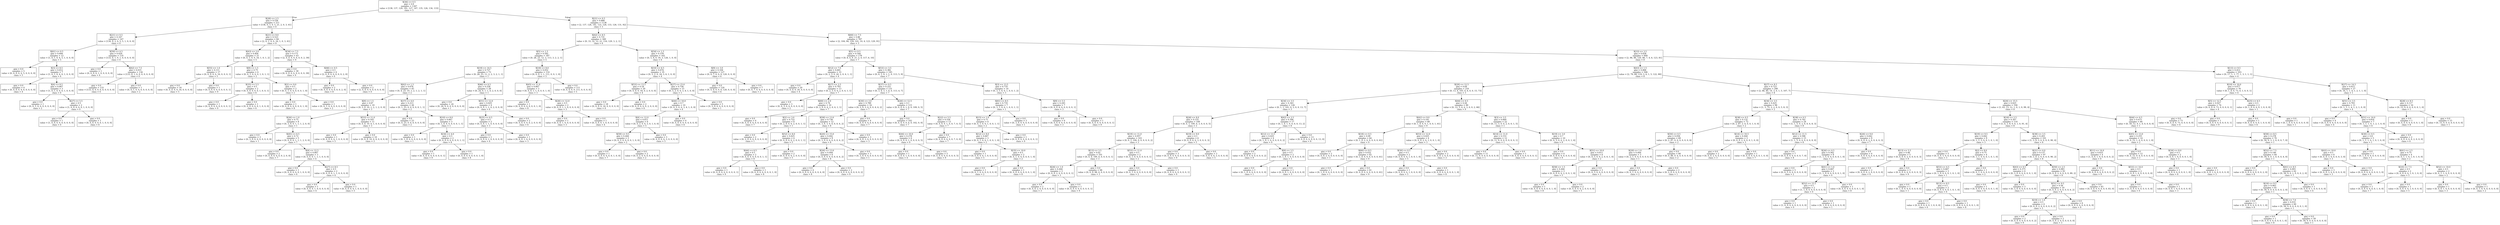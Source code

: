 digraph Tree {
node [shape=box] ;
0 [label="X[36] <= 0.5\ngini = 0.9\nsamples = 1347\nvalue = [138, 137, 129, 141, 127, 147, 135, 126, 134, 133]\nclass = 5"] ;
1 [label="X[28] <= 2.5\ngini = 0.536\nsamples = 211\nvalue = [136, 0, 3, 0, 5, 21, 2, 0, 3, 41]\nclass = 0"] ;
0 -> 1 [labeldistance=2.5, labelangle=45, headlabel="True"] ;
2 [label="X[21] <= 0.5\ngini = 0.167\nsamples = 147\nvalue = [134, 0, 2, 0, 5, 5, 1, 0, 0, 0]\nclass = 0"] ;
1 -> 2 ;
3 [label="X[61] <= 0.5\ngini = 0.694\nsamples = 12\nvalue = [1, 0, 1, 0, 4, 5, 1, 0, 0, 0]\nclass = 5"] ;
2 -> 3 ;
4 [label="gini = 0.0\nsamples = 5\nvalue = [0, 0, 0, 0, 0, 5, 0, 0, 0, 0]\nclass = 5"] ;
3 -> 4 ;
5 [label="X[3] <= 8.5\ngini = 0.612\nsamples = 7\nvalue = [1, 0, 1, 0, 4, 0, 1, 0, 0, 0]\nclass = 4"] ;
3 -> 5 ;
6 [label="gini = 0.0\nsamples = 4\nvalue = [0, 0, 0, 0, 4, 0, 0, 0, 0, 0]\nclass = 4"] ;
5 -> 6 ;
7 [label="X[4] <= 8.5\ngini = 0.667\nsamples = 3\nvalue = [1, 0, 1, 0, 0, 0, 1, 0, 0, 0]\nclass = 0"] ;
5 -> 7 ;
8 [label="gini = 0.0\nsamples = 1\nvalue = [0, 0, 1, 0, 0, 0, 0, 0, 0, 0]\nclass = 2"] ;
7 -> 8 ;
9 [label="X[27] <= 5.5\ngini = 0.5\nsamples = 2\nvalue = [1, 0, 0, 0, 0, 0, 1, 0, 0, 0]\nclass = 0"] ;
7 -> 9 ;
10 [label="gini = 0.0\nsamples = 1\nvalue = [1, 0, 0, 0, 0, 0, 0, 0, 0, 0]\nclass = 0"] ;
9 -> 10 ;
11 [label="gini = 0.0\nsamples = 1\nvalue = [0, 0, 0, 0, 0, 0, 1, 0, 0, 0]\nclass = 6"] ;
9 -> 11 ;
12 [label="X[59] <= 4.5\ngini = 0.029\nsamples = 135\nvalue = [133, 0, 1, 0, 1, 0, 0, 0, 0, 0]\nclass = 0"] ;
2 -> 12 ;
13 [label="gini = 0.0\nsamples = 1\nvalue = [0, 0, 0, 0, 1, 0, 0, 0, 0, 0]\nclass = 4"] ;
12 -> 13 ;
14 [label="X[62] <= 7.5\ngini = 0.015\nsamples = 134\nvalue = [133, 0, 1, 0, 0, 0, 0, 0, 0, 0]\nclass = 0"] ;
12 -> 14 ;
15 [label="gini = 0.0\nsamples = 133\nvalue = [133, 0, 0, 0, 0, 0, 0, 0, 0, 0]\nclass = 0"] ;
14 -> 15 ;
16 [label="gini = 0.0\nsamples = 1\nvalue = [0, 0, 1, 0, 0, 0, 0, 0, 0, 0]\nclass = 2"] ;
14 -> 16 ;
17 [label="X[21] <= 9.0\ngini = 0.523\nsamples = 64\nvalue = [2, 0, 1, 0, 0, 16, 1, 0, 3, 41]\nclass = 9"] ;
1 -> 17 ;
18 [label="X[43] <= 2.0\ngini = 0.404\nsamples = 21\nvalue = [0, 0, 1, 0, 0, 16, 1, 0, 1, 2]\nclass = 5"] ;
17 -> 18 ;
19 [label="X[55] <= 1.0\ngini = 0.111\nsamples = 17\nvalue = [0, 0, 0, 0, 0, 16, 0, 0, 0, 1]\nclass = 5"] ;
18 -> 19 ;
20 [label="gini = 0.0\nsamples = 16\nvalue = [0, 0, 0, 0, 0, 16, 0, 0, 0, 0]\nclass = 5"] ;
19 -> 20 ;
21 [label="gini = 0.0\nsamples = 1\nvalue = [0, 0, 0, 0, 0, 0, 0, 0, 0, 1]\nclass = 9"] ;
19 -> 21 ;
22 [label="X[9] <= 1.5\ngini = 0.75\nsamples = 4\nvalue = [0, 0, 1, 0, 0, 0, 1, 0, 1, 1]\nclass = 2"] ;
18 -> 22 ;
23 [label="X[35] <= 5.5\ngini = 0.5\nsamples = 2\nvalue = [0, 0, 0, 0, 0, 0, 1, 0, 0, 1]\nclass = 6"] ;
22 -> 23 ;
24 [label="gini = 0.0\nsamples = 1\nvalue = [0, 0, 0, 0, 0, 0, 0, 0, 0, 1]\nclass = 9"] ;
23 -> 24 ;
25 [label="gini = 0.0\nsamples = 1\nvalue = [0, 0, 0, 0, 0, 0, 1, 0, 0, 0]\nclass = 6"] ;
23 -> 25 ;
26 [label="X[2] <= 9.0\ngini = 0.5\nsamples = 2\nvalue = [0, 0, 1, 0, 0, 0, 0, 0, 1, 0]\nclass = 2"] ;
22 -> 26 ;
27 [label="gini = 0.0\nsamples = 1\nvalue = [0, 0, 0, 0, 0, 0, 0, 0, 1, 0]\nclass = 8"] ;
26 -> 27 ;
28 [label="gini = 0.0\nsamples = 1\nvalue = [0, 0, 1, 0, 0, 0, 0, 0, 0, 0]\nclass = 2"] ;
26 -> 28 ;
29 [label="X[34] <= 7.5\ngini = 0.173\nsamples = 43\nvalue = [2, 0, 0, 0, 0, 0, 0, 0, 2, 39]\nclass = 9"] ;
17 -> 29 ;
30 [label="gini = 0.0\nsamples = 39\nvalue = [0, 0, 0, 0, 0, 0, 0, 0, 0, 39]\nclass = 9"] ;
29 -> 30 ;
31 [label="X[46] <= 0.5\ngini = 0.5\nsamples = 4\nvalue = [2, 0, 0, 0, 0, 0, 0, 0, 2, 0]\nclass = 0"] ;
29 -> 31 ;
32 [label="gini = 0.0\nsamples = 2\nvalue = [0, 0, 0, 0, 0, 0, 0, 0, 2, 0]\nclass = 8"] ;
31 -> 32 ;
33 [label="gini = 0.0\nsamples = 2\nvalue = [2, 0, 0, 0, 0, 0, 0, 0, 0, 0]\nclass = 0"] ;
31 -> 33 ;
34 [label="X[21] <= 0.5\ngini = 0.888\nsamples = 1136\nvalue = [2, 137, 126, 141, 122, 126, 133, 126, 131, 92]\nclass = 3"] ;
0 -> 34 [labeldistance=2.5, labelangle=-45, headlabel="False"] ;
35 [label="X[42] <= 8.5\ngini = 0.731\nsamples = 349\nvalue = [0, 33, 32, 12, 21, 116, 129, 3, 2, 1]\nclass = 6"] ;
34 -> 35 ;
36 [label="X[5] <= 1.5\ngini = 0.592\nsamples = 187\nvalue = [0, 28, 23, 12, 3, 113, 3, 2, 2, 1]\nclass = 5"] ;
35 -> 36 ;
37 [label="X[19] <= 14.5\ngini = 0.727\nsamples = 73\nvalue = [0, 28, 23, 11, 2, 2, 3, 2, 1, 1]\nclass = 1"] ;
36 -> 37 ;
38 [label="X[62] <= 1.5\ngini = 0.676\nsamples = 45\nvalue = [0, 4, 23, 10, 1, 2, 1, 2, 1, 1]\nclass = 2"] ;
37 -> 38 ;
39 [label="X[9] <= 1.5\ngini = 0.67\nsamples = 19\nvalue = [0, 3, 0, 10, 1, 2, 1, 2, 0, 0]\nclass = 3"] ;
38 -> 39 ;
40 [label="X[26] <= 1.0\ngini = 0.75\nsamples = 8\nvalue = [0, 3, 0, 0, 1, 1, 1, 2, 0, 0]\nclass = 1"] ;
39 -> 40 ;
41 [label="gini = 0.0\nsamples = 3\nvalue = [0, 3, 0, 0, 0, 0, 0, 0, 0, 0]\nclass = 1"] ;
40 -> 41 ;
42 [label="X[45] <= 6.5\ngini = 0.72\nsamples = 5\nvalue = [0, 0, 0, 0, 1, 1, 1, 2, 0, 0]\nclass = 7"] ;
40 -> 42 ;
43 [label="gini = 0.0\nsamples = 2\nvalue = [0, 0, 0, 0, 0, 0, 0, 2, 0, 0]\nclass = 7"] ;
42 -> 43 ;
44 [label="X[4] <= 12.5\ngini = 0.667\nsamples = 3\nvalue = [0, 0, 0, 0, 1, 1, 1, 0, 0, 0]\nclass = 4"] ;
42 -> 44 ;
45 [label="gini = 0.0\nsamples = 1\nvalue = [0, 0, 0, 0, 0, 0, 1, 0, 0, 0]\nclass = 6"] ;
44 -> 45 ;
46 [label="X[27] <= 8.5\ngini = 0.5\nsamples = 2\nvalue = [0, 0, 0, 0, 1, 1, 0, 0, 0, 0]\nclass = 4"] ;
44 -> 46 ;
47 [label="gini = 0.0\nsamples = 1\nvalue = [0, 0, 0, 0, 1, 0, 0, 0, 0, 0]\nclass = 4"] ;
46 -> 47 ;
48 [label="gini = 0.0\nsamples = 1\nvalue = [0, 0, 0, 0, 0, 1, 0, 0, 0, 0]\nclass = 5"] ;
46 -> 48 ;
49 [label="X[53] <= 11.0\ngini = 0.165\nsamples = 11\nvalue = [0, 0, 0, 10, 0, 1, 0, 0, 0, 0]\nclass = 3"] ;
39 -> 49 ;
50 [label="gini = 0.0\nsamples = 1\nvalue = [0, 0, 0, 0, 0, 1, 0, 0, 0, 0]\nclass = 5"] ;
49 -> 50 ;
51 [label="gini = 0.0\nsamples = 10\nvalue = [0, 0, 0, 10, 0, 0, 0, 0, 0, 0]\nclass = 3"] ;
49 -> 51 ;
52 [label="X[37] <= 4.0\ngini = 0.213\nsamples = 26\nvalue = [0, 1, 23, 0, 0, 0, 0, 0, 1, 1]\nclass = 2"] ;
38 -> 52 ;
53 [label="gini = 0.0\nsamples = 23\nvalue = [0, 0, 23, 0, 0, 0, 0, 0, 0, 0]\nclass = 2"] ;
52 -> 53 ;
54 [label="X[10] <= 8.0\ngini = 0.667\nsamples = 3\nvalue = [0, 1, 0, 0, 0, 0, 0, 0, 1, 1]\nclass = 1"] ;
52 -> 54 ;
55 [label="gini = 0.0\nsamples = 1\nvalue = [0, 1, 0, 0, 0, 0, 0, 0, 0, 0]\nclass = 1"] ;
54 -> 55 ;
56 [label="X[34] <= 4.0\ngini = 0.5\nsamples = 2\nvalue = [0, 0, 0, 0, 0, 0, 0, 0, 1, 1]\nclass = 8"] ;
54 -> 56 ;
57 [label="gini = 0.0\nsamples = 1\nvalue = [0, 0, 0, 0, 0, 0, 0, 0, 0, 1]\nclass = 9"] ;
56 -> 57 ;
58 [label="gini = 0.0\nsamples = 1\nvalue = [0, 0, 0, 0, 0, 0, 0, 0, 1, 0]\nclass = 8"] ;
56 -> 58 ;
59 [label="X[46] <= 0.5\ngini = 0.258\nsamples = 28\nvalue = [0, 24, 0, 1, 1, 0, 2, 0, 0, 0]\nclass = 1"] ;
37 -> 59 ;
60 [label="gini = 0.0\nsamples = 24\nvalue = [0, 24, 0, 0, 0, 0, 0, 0, 0, 0]\nclass = 1"] ;
59 -> 60 ;
61 [label="X[51] <= 12.0\ngini = 0.625\nsamples = 4\nvalue = [0, 0, 0, 1, 1, 0, 2, 0, 0, 0]\nclass = 6"] ;
59 -> 61 ;
62 [label="X[25] <= 6.5\ngini = 0.5\nsamples = 2\nvalue = [0, 0, 0, 1, 1, 0, 0, 0, 0, 0]\nclass = 3"] ;
61 -> 62 ;
63 [label="gini = 0.0\nsamples = 1\nvalue = [0, 0, 0, 0, 1, 0, 0, 0, 0, 0]\nclass = 4"] ;
62 -> 63 ;
64 [label="gini = 0.0\nsamples = 1\nvalue = [0, 0, 0, 1, 0, 0, 0, 0, 0, 0]\nclass = 3"] ;
62 -> 64 ;
65 [label="gini = 0.0\nsamples = 2\nvalue = [0, 0, 0, 0, 0, 0, 2, 0, 0, 0]\nclass = 6"] ;
61 -> 65 ;
66 [label="X[18] <= 8.0\ngini = 0.052\nsamples = 114\nvalue = [0, 0, 0, 1, 1, 111, 0, 0, 1, 0]\nclass = 5"] ;
36 -> 66 ;
67 [label="X[45] <= 11.0\ngini = 0.667\nsamples = 3\nvalue = [0, 0, 0, 1, 1, 0, 0, 0, 1, 0]\nclass = 3"] ;
66 -> 67 ;
68 [label="gini = 0.0\nsamples = 1\nvalue = [0, 0, 0, 0, 0, 0, 0, 0, 1, 0]\nclass = 8"] ;
67 -> 68 ;
69 [label="X[26] <= 12.0\ngini = 0.5\nsamples = 2\nvalue = [0, 0, 0, 1, 1, 0, 0, 0, 0, 0]\nclass = 3"] ;
67 -> 69 ;
70 [label="gini = 0.0\nsamples = 1\nvalue = [0, 0, 0, 1, 0, 0, 0, 0, 0, 0]\nclass = 3"] ;
69 -> 70 ;
71 [label="gini = 0.0\nsamples = 1\nvalue = [0, 0, 0, 0, 1, 0, 0, 0, 0, 0]\nclass = 4"] ;
69 -> 71 ;
72 [label="gini = 0.0\nsamples = 111\nvalue = [0, 0, 0, 0, 0, 111, 0, 0, 0, 0]\nclass = 5"] ;
66 -> 72 ;
73 [label="X[54] <= 1.5\ngini = 0.378\nsamples = 162\nvalue = [0, 5, 9, 0, 18, 3, 126, 1, 0, 0]\nclass = 6"] ;
35 -> 73 ;
74 [label="X[10] <= 6.5\ngini = 0.674\nsamples = 35\nvalue = [0, 5, 2, 0, 18, 3, 6, 1, 0, 0]\nclass = 4"] ;
73 -> 74 ;
75 [label="X[53] <= 13.5\ngini = 0.18\nsamples = 20\nvalue = [0, 0, 0, 0, 18, 0, 2, 0, 0, 0]\nclass = 4"] ;
74 -> 75 ;
76 [label="gini = 0.0\nsamples = 18\nvalue = [0, 0, 0, 0, 18, 0, 0, 0, 0, 0]\nclass = 4"] ;
75 -> 76 ;
77 [label="gini = 0.0\nsamples = 2\nvalue = [0, 0, 0, 0, 0, 0, 2, 0, 0, 0]\nclass = 6"] ;
75 -> 77 ;
78 [label="X[27] <= 15.0\ngini = 0.756\nsamples = 15\nvalue = [0, 5, 2, 0, 0, 3, 4, 1, 0, 0]\nclass = 1"] ;
74 -> 78 ;
79 [label="X[44] <= 10.0\ngini = 0.7\nsamples = 10\nvalue = [0, 0, 2, 0, 0, 3, 4, 1, 0, 0]\nclass = 6"] ;
78 -> 79 ;
80 [label="X[4] <= 12.0\ngini = 0.611\nsamples = 6\nvalue = [0, 0, 2, 0, 0, 3, 0, 1, 0, 0]\nclass = 5"] ;
79 -> 80 ;
81 [label="X[59] <= 9.5\ngini = 0.444\nsamples = 3\nvalue = [0, 0, 2, 0, 0, 0, 0, 1, 0, 0]\nclass = 2"] ;
80 -> 81 ;
82 [label="gini = 0.0\nsamples = 1\nvalue = [0, 0, 0, 0, 0, 0, 0, 1, 0, 0]\nclass = 7"] ;
81 -> 82 ;
83 [label="gini = 0.0\nsamples = 2\nvalue = [0, 0, 2, 0, 0, 0, 0, 0, 0, 0]\nclass = 2"] ;
81 -> 83 ;
84 [label="gini = 0.0\nsamples = 3\nvalue = [0, 0, 0, 0, 0, 3, 0, 0, 0, 0]\nclass = 5"] ;
80 -> 84 ;
85 [label="gini = 0.0\nsamples = 4\nvalue = [0, 0, 0, 0, 0, 0, 4, 0, 0, 0]\nclass = 6"] ;
79 -> 85 ;
86 [label="gini = 0.0\nsamples = 5\nvalue = [0, 5, 0, 0, 0, 0, 0, 0, 0, 0]\nclass = 1"] ;
78 -> 86 ;
87 [label="X[9] <= 3.0\ngini = 0.104\nsamples = 127\nvalue = [0, 0, 7, 0, 0, 0, 120, 0, 0, 0]\nclass = 6"] ;
73 -> 87 ;
88 [label="gini = 0.0\nsamples = 120\nvalue = [0, 0, 0, 0, 0, 0, 120, 0, 0, 0]\nclass = 6"] ;
87 -> 88 ;
89 [label="gini = 0.0\nsamples = 7\nvalue = [0, 0, 7, 0, 0, 0, 0, 0, 0, 0]\nclass = 2"] ;
87 -> 89 ;
90 [label="X[60] <= 7.5\ngini = 0.86\nsamples = 787\nvalue = [2, 104, 94, 129, 101, 10, 4, 123, 129, 91]\nclass = 3"] ;
34 -> 90 ;
91 [label="X[5] <= 0.5\ngini = 0.544\nsamples = 178\nvalue = [0, 8, 4, 9, 21, 3, 0, 117, 6, 10]\nclass = 7"] ;
90 -> 91 ;
92 [label="X[12] <= 7.0\ngini = 0.601\nsamples = 33\nvalue = [0, 2, 3, 0, 20, 2, 0, 4, 1, 1]\nclass = 4"] ;
91 -> 92 ;
93 [label="gini = 0.0\nsamples = 20\nvalue = [0, 0, 0, 0, 20, 0, 0, 0, 0, 0]\nclass = 4"] ;
92 -> 93 ;
94 [label="X[27] <= 2.5\ngini = 0.793\nsamples = 13\nvalue = [0, 2, 3, 0, 0, 2, 0, 4, 1, 1]\nclass = 7"] ;
92 -> 94 ;
95 [label="gini = 0.0\nsamples = 3\nvalue = [0, 0, 3, 0, 0, 0, 0, 0, 0, 0]\nclass = 2"] ;
94 -> 95 ;
96 [label="X[60] <= 2.0\ngini = 0.74\nsamples = 10\nvalue = [0, 2, 0, 0, 0, 2, 0, 4, 1, 1]\nclass = 7"] ;
94 -> 96 ;
97 [label="gini = 0.0\nsamples = 4\nvalue = [0, 0, 0, 0, 0, 0, 0, 4, 0, 0]\nclass = 7"] ;
96 -> 97 ;
98 [label="X[2] <= 3.0\ngini = 0.722\nsamples = 6\nvalue = [0, 2, 0, 0, 0, 2, 0, 0, 1, 1]\nclass = 1"] ;
96 -> 98 ;
99 [label="gini = 0.0\nsamples = 2\nvalue = [0, 2, 0, 0, 0, 0, 0, 0, 0, 0]\nclass = 1"] ;
98 -> 99 ;
100 [label="X[52] <= 8.0\ngini = 0.625\nsamples = 4\nvalue = [0, 0, 0, 0, 0, 2, 0, 0, 1, 1]\nclass = 5"] ;
98 -> 100 ;
101 [label="X[44] <= 6.5\ngini = 0.5\nsamples = 2\nvalue = [0, 0, 0, 0, 0, 0, 0, 0, 1, 1]\nclass = 8"] ;
100 -> 101 ;
102 [label="gini = 0.0\nsamples = 1\nvalue = [0, 0, 0, 0, 0, 0, 0, 0, 0, 1]\nclass = 9"] ;
101 -> 102 ;
103 [label="gini = 0.0\nsamples = 1\nvalue = [0, 0, 0, 0, 0, 0, 0, 0, 1, 0]\nclass = 8"] ;
101 -> 103 ;
104 [label="gini = 0.0\nsamples = 2\nvalue = [0, 0, 0, 0, 0, 2, 0, 0, 0, 0]\nclass = 5"] ;
100 -> 104 ;
105 [label="X[53] <= 3.5\ngini = 0.382\nsamples = 145\nvalue = [0, 6, 1, 9, 1, 1, 0, 113, 5, 9]\nclass = 7"] ;
91 -> 105 ;
106 [label="X[37] <= 0.5\ngini = 0.251\nsamples = 131\nvalue = [0, 3, 0, 3, 1, 0, 0, 113, 4, 7]\nclass = 7"] ;
105 -> 106 ;
107 [label="X[30] <= 3.0\ngini = 0.789\nsamples = 16\nvalue = [0, 3, 0, 3, 0, 0, 0, 4, 4, 2]\nclass = 7"] ;
106 -> 107 ;
108 [label="X[58] <= 13.0\ngini = 0.736\nsamples = 12\nvalue = [0, 3, 0, 3, 0, 0, 0, 0, 4, 2]\nclass = 8"] ;
107 -> 108 ;
109 [label="X[20] <= 15.0\ngini = 0.642\nsamples = 9\nvalue = [0, 3, 0, 0, 0, 0, 0, 0, 4, 2]\nclass = 8"] ;
108 -> 109 ;
110 [label="X[26] <= 13.0\ngini = 0.444\nsamples = 6\nvalue = [0, 0, 0, 0, 0, 0, 0, 0, 4, 2]\nclass = 8"] ;
109 -> 110 ;
111 [label="gini = 0.0\nsamples = 4\nvalue = [0, 0, 0, 0, 0, 0, 0, 0, 4, 0]\nclass = 8"] ;
110 -> 111 ;
112 [label="gini = 0.0\nsamples = 2\nvalue = [0, 0, 0, 0, 0, 0, 0, 0, 0, 2]\nclass = 9"] ;
110 -> 112 ;
113 [label="gini = 0.0\nsamples = 3\nvalue = [0, 3, 0, 0, 0, 0, 0, 0, 0, 0]\nclass = 1"] ;
109 -> 113 ;
114 [label="gini = 0.0\nsamples = 3\nvalue = [0, 0, 0, 3, 0, 0, 0, 0, 0, 0]\nclass = 3"] ;
108 -> 114 ;
115 [label="gini = 0.0\nsamples = 4\nvalue = [0, 0, 0, 0, 0, 0, 0, 4, 0, 0]\nclass = 7"] ;
107 -> 115 ;
116 [label="X[26] <= 12.5\ngini = 0.1\nsamples = 115\nvalue = [0, 0, 0, 0, 1, 0, 0, 109, 0, 5]\nclass = 7"] ;
106 -> 116 ;
117 [label="gini = 0.0\nsamples = 102\nvalue = [0, 0, 0, 0, 0, 0, 0, 102, 0, 0]\nclass = 7"] ;
116 -> 117 ;
118 [label="X[22] <= 5.5\ngini = 0.556\nsamples = 13\nvalue = [0, 0, 0, 0, 1, 0, 0, 7, 0, 5]\nclass = 7"] ;
116 -> 118 ;
119 [label="X[44] <= 10.0\ngini = 0.278\nsamples = 6\nvalue = [0, 0, 0, 0, 1, 0, 0, 0, 0, 5]\nclass = 9"] ;
118 -> 119 ;
120 [label="gini = 0.0\nsamples = 1\nvalue = [0, 0, 0, 0, 1, 0, 0, 0, 0, 0]\nclass = 4"] ;
119 -> 120 ;
121 [label="gini = 0.0\nsamples = 5\nvalue = [0, 0, 0, 0, 0, 0, 0, 0, 0, 5]\nclass = 9"] ;
119 -> 121 ;
122 [label="gini = 0.0\nsamples = 7\nvalue = [0, 0, 0, 0, 0, 0, 0, 7, 0, 0]\nclass = 7"] ;
118 -> 122 ;
123 [label="X[3] <= 13.5\ngini = 0.735\nsamples = 14\nvalue = [0, 3, 1, 6, 0, 1, 0, 0, 1, 2]\nclass = 3"] ;
105 -> 123 ;
124 [label="X[61] <= 8.5\ngini = 0.735\nsamples = 7\nvalue = [0, 3, 1, 0, 0, 1, 0, 0, 1, 1]\nclass = 1"] ;
123 -> 124 ;
125 [label="X[15] <= 1.0\ngini = 0.75\nsamples = 4\nvalue = [0, 0, 1, 0, 0, 1, 0, 0, 1, 1]\nclass = 2"] ;
124 -> 125 ;
126 [label="X[12] <= 8.0\ngini = 0.667\nsamples = 3\nvalue = [0, 0, 1, 0, 0, 1, 0, 0, 1, 0]\nclass = 2"] ;
125 -> 126 ;
127 [label="gini = 0.0\nsamples = 1\nvalue = [0, 0, 0, 0, 0, 1, 0, 0, 0, 0]\nclass = 5"] ;
126 -> 127 ;
128 [label="X[35] <= 10.0\ngini = 0.5\nsamples = 2\nvalue = [0, 0, 1, 0, 0, 0, 0, 0, 1, 0]\nclass = 2"] ;
126 -> 128 ;
129 [label="gini = 0.0\nsamples = 1\nvalue = [0, 0, 1, 0, 0, 0, 0, 0, 0, 0]\nclass = 2"] ;
128 -> 129 ;
130 [label="gini = 0.0\nsamples = 1\nvalue = [0, 0, 0, 0, 0, 0, 0, 0, 1, 0]\nclass = 8"] ;
128 -> 130 ;
131 [label="gini = 0.0\nsamples = 1\nvalue = [0, 0, 0, 0, 0, 0, 0, 0, 0, 1]\nclass = 9"] ;
125 -> 131 ;
132 [label="gini = 0.0\nsamples = 3\nvalue = [0, 3, 0, 0, 0, 0, 0, 0, 0, 0]\nclass = 1"] ;
124 -> 132 ;
133 [label="X[9] <= 5.5\ngini = 0.245\nsamples = 7\nvalue = [0, 0, 0, 6, 0, 0, 0, 0, 0, 1]\nclass = 3"] ;
123 -> 133 ;
134 [label="gini = 0.0\nsamples = 6\nvalue = [0, 0, 0, 6, 0, 0, 0, 0, 0, 0]\nclass = 3"] ;
133 -> 134 ;
135 [label="gini = 0.0\nsamples = 1\nvalue = [0, 0, 0, 0, 0, 0, 0, 0, 0, 1]\nclass = 9"] ;
133 -> 135 ;
136 [label="X[33] <= 3.5\ngini = 0.838\nsamples = 609\nvalue = [2, 96, 90, 120, 80, 7, 4, 6, 123, 81]\nclass = 8"] ;
90 -> 136 ;
137 [label="X[43] <= 1.5\ngini = 0.806\nsamples = 506\nvalue = [2, 79, 89, 119, 3, 6, 1, 5, 122, 80]\nclass = 8"] ;
136 -> 137 ;
138 [label="X[29] <= 12.5\ngini = 0.64\nsamples = 216\nvalue = [0, 13, 4, 105, 0, 6, 0, 0, 15, 73]\nclass = 3"] ;
137 -> 138 ;
139 [label="X[34] <= 3.5\ngini = 0.343\nsamples = 126\nvalue = [0, 1, 1, 101, 0, 3, 0, 0, 13, 7]\nclass = 3"] ;
138 -> 139 ;
140 [label="X[26] <= 8.0\ngini = 0.155\nsamples = 109\nvalue = [0, 0, 1, 100, 0, 3, 0, 0, 0, 5]\nclass = 3"] ;
139 -> 140 ;
141 [label="X[19] <= 11.0\ngini = 0.057\nsamples = 103\nvalue = [0, 0, 1, 100, 0, 0, 0, 0, 0, 2]\nclass = 3"] ;
140 -> 141 ;
142 [label="X[13] <= 3.5\ngini = 0.02\nsamples = 101\nvalue = [0, 0, 0, 100, 0, 0, 0, 0, 0, 1]\nclass = 3"] ;
141 -> 142 ;
143 [label="X[26] <= 1.0\ngini = 0.444\nsamples = 3\nvalue = [0, 0, 0, 2, 0, 0, 0, 0, 0, 1]\nclass = 3"] ;
142 -> 143 ;
144 [label="gini = 0.0\nsamples = 2\nvalue = [0, 0, 0, 2, 0, 0, 0, 0, 0, 0]\nclass = 3"] ;
143 -> 144 ;
145 [label="gini = 0.0\nsamples = 1\nvalue = [0, 0, 0, 0, 0, 0, 0, 0, 0, 1]\nclass = 9"] ;
143 -> 145 ;
146 [label="gini = 0.0\nsamples = 98\nvalue = [0, 0, 0, 98, 0, 0, 0, 0, 0, 0]\nclass = 3"] ;
142 -> 146 ;
147 [label="X[53] <= 11.0\ngini = 0.5\nsamples = 2\nvalue = [0, 0, 1, 0, 0, 0, 0, 0, 0, 1]\nclass = 2"] ;
141 -> 147 ;
148 [label="gini = 0.0\nsamples = 1\nvalue = [0, 0, 1, 0, 0, 0, 0, 0, 0, 0]\nclass = 2"] ;
147 -> 148 ;
149 [label="gini = 0.0\nsamples = 1\nvalue = [0, 0, 0, 0, 0, 0, 0, 0, 0, 1]\nclass = 9"] ;
147 -> 149 ;
150 [label="X[19] <= 9.0\ngini = 0.5\nsamples = 6\nvalue = [0, 0, 0, 0, 0, 3, 0, 0, 0, 3]\nclass = 5"] ;
140 -> 150 ;
151 [label="gini = 0.0\nsamples = 3\nvalue = [0, 0, 0, 0, 0, 0, 0, 0, 0, 3]\nclass = 9"] ;
150 -> 151 ;
152 [label="gini = 0.0\nsamples = 3\nvalue = [0, 0, 0, 0, 0, 3, 0, 0, 0, 0]\nclass = 5"] ;
150 -> 152 ;
153 [label="X[42] <= 2.5\ngini = 0.394\nsamples = 17\nvalue = [0, 1, 0, 1, 0, 0, 0, 0, 13, 2]\nclass = 8"] ;
139 -> 153 ;
154 [label="X[12] <= 13.5\ngini = 0.625\nsamples = 4\nvalue = [0, 1, 0, 1, 0, 0, 0, 0, 0, 2]\nclass = 9"] ;
153 -> 154 ;
155 [label="gini = 0.0\nsamples = 2\nvalue = [0, 0, 0, 0, 0, 0, 0, 0, 0, 2]\nclass = 9"] ;
154 -> 155 ;
156 [label="X[9] <= 3.5\ngini = 0.5\nsamples = 2\nvalue = [0, 1, 0, 1, 0, 0, 0, 0, 0, 0]\nclass = 1"] ;
154 -> 156 ;
157 [label="gini = 0.0\nsamples = 1\nvalue = [0, 1, 0, 0, 0, 0, 0, 0, 0, 0]\nclass = 1"] ;
156 -> 157 ;
158 [label="gini = 0.0\nsamples = 1\nvalue = [0, 0, 0, 1, 0, 0, 0, 0, 0, 0]\nclass = 3"] ;
156 -> 158 ;
159 [label="gini = 0.0\nsamples = 13\nvalue = [0, 0, 0, 0, 0, 0, 0, 0, 13, 0]\nclass = 8"] ;
153 -> 159 ;
160 [label="X[44] <= 6.5\ngini = 0.44\nsamples = 90\nvalue = [0, 12, 3, 4, 0, 3, 0, 0, 2, 66]\nclass = 9"] ;
138 -> 160 ;
161 [label="X[42] <= 9.0\ngini = 0.191\nsamples = 68\nvalue = [0, 1, 0, 4, 0, 1, 0, 0, 1, 61]\nclass = 9"] ;
160 -> 161 ;
162 [label="X[18] <= 0.5\ngini = 0.09\nsamples = 64\nvalue = [0, 1, 0, 2, 0, 0, 0, 0, 0, 61]\nclass = 9"] ;
161 -> 162 ;
163 [label="gini = 0.0\nsamples = 2\nvalue = [0, 0, 0, 2, 0, 0, 0, 0, 0, 0]\nclass = 3"] ;
162 -> 163 ;
164 [label="X[60] <= 8.5\ngini = 0.032\nsamples = 62\nvalue = [0, 1, 0, 0, 0, 0, 0, 0, 0, 61]\nclass = 9"] ;
162 -> 164 ;
165 [label="gini = 0.0\nsamples = 1\nvalue = [0, 1, 0, 0, 0, 0, 0, 0, 0, 0]\nclass = 1"] ;
164 -> 165 ;
166 [label="gini = 0.0\nsamples = 61\nvalue = [0, 0, 0, 0, 0, 0, 0, 0, 0, 61]\nclass = 9"] ;
164 -> 166 ;
167 [label="X[53] <= 12.0\ngini = 0.625\nsamples = 4\nvalue = [0, 0, 0, 2, 0, 1, 0, 0, 1, 0]\nclass = 3"] ;
161 -> 167 ;
168 [label="X[30] <= 0.5\ngini = 0.5\nsamples = 2\nvalue = [0, 0, 0, 0, 0, 1, 0, 0, 1, 0]\nclass = 5"] ;
167 -> 168 ;
169 [label="gini = 0.0\nsamples = 1\nvalue = [0, 0, 0, 0, 0, 1, 0, 0, 0, 0]\nclass = 5"] ;
168 -> 169 ;
170 [label="gini = 0.0\nsamples = 1\nvalue = [0, 0, 0, 0, 0, 0, 0, 0, 1, 0]\nclass = 8"] ;
168 -> 170 ;
171 [label="gini = 0.0\nsamples = 2\nvalue = [0, 0, 0, 2, 0, 0, 0, 0, 0, 0]\nclass = 3"] ;
167 -> 171 ;
172 [label="X[3] <= 3.5\ngini = 0.669\nsamples = 22\nvalue = [0, 11, 3, 0, 0, 2, 0, 0, 1, 5]\nclass = 1"] ;
160 -> 172 ;
173 [label="X[14] <= 11.0\ngini = 0.153\nsamples = 12\nvalue = [0, 11, 0, 0, 0, 0, 0, 0, 0, 1]\nclass = 1"] ;
172 -> 173 ;
174 [label="gini = 0.0\nsamples = 11\nvalue = [0, 11, 0, 0, 0, 0, 0, 0, 0, 0]\nclass = 1"] ;
173 -> 174 ;
175 [label="gini = 0.0\nsamples = 1\nvalue = [0, 0, 0, 0, 0, 0, 0, 0, 0, 1]\nclass = 9"] ;
173 -> 175 ;
176 [label="X[19] <= 3.0\ngini = 0.7\nsamples = 10\nvalue = [0, 0, 3, 0, 0, 2, 0, 0, 1, 4]\nclass = 9"] ;
172 -> 176 ;
177 [label="gini = 0.0\nsamples = 4\nvalue = [0, 0, 0, 0, 0, 0, 0, 0, 0, 4]\nclass = 9"] ;
176 -> 177 ;
178 [label="X[51] <= 10.0\ngini = 0.611\nsamples = 6\nvalue = [0, 0, 3, 0, 0, 2, 0, 0, 1, 0]\nclass = 2"] ;
176 -> 178 ;
179 [label="X[58] <= 1.5\ngini = 0.444\nsamples = 3\nvalue = [0, 0, 0, 0, 0, 2, 0, 0, 1, 0]\nclass = 5"] ;
178 -> 179 ;
180 [label="gini = 0.0\nsamples = 1\nvalue = [0, 0, 0, 0, 0, 0, 0, 0, 1, 0]\nclass = 8"] ;
179 -> 180 ;
181 [label="gini = 0.0\nsamples = 2\nvalue = [0, 0, 0, 0, 0, 2, 0, 0, 0, 0]\nclass = 5"] ;
179 -> 181 ;
182 [label="gini = 0.0\nsamples = 3\nvalue = [0, 0, 3, 0, 0, 0, 0, 0, 0, 0]\nclass = 2"] ;
178 -> 182 ;
183 [label="X[27] <= 8.5\ngini = 0.723\nsamples = 290\nvalue = [2, 66, 85, 14, 3, 0, 1, 5, 107, 7]\nclass = 8"] ;
137 -> 183 ;
184 [label="X[34] <= 3.5\ngini = 0.425\nsamples = 96\nvalue = [1, 3, 72, 2, 2, 0, 0, 5, 8, 3]\nclass = 2"] ;
183 -> 184 ;
185 [label="X[38] <= 0.5\ngini = 0.132\nsamples = 72\nvalue = [0, 2, 67, 2, 0, 0, 0, 1, 0, 0]\nclass = 2"] ;
184 -> 185 ;
186 [label="X[50] <= 0.5\ngini = 0.056\nsamples = 69\nvalue = [0, 2, 67, 0, 0, 0, 0, 0, 0, 0]\nclass = 2"] ;
185 -> 186 ;
187 [label="X[29] <= 1.0\ngini = 0.444\nsamples = 3\nvalue = [0, 2, 1, 0, 0, 0, 0, 0, 0, 0]\nclass = 1"] ;
186 -> 187 ;
188 [label="gini = 0.0\nsamples = 1\nvalue = [0, 0, 1, 0, 0, 0, 0, 0, 0, 0]\nclass = 2"] ;
187 -> 188 ;
189 [label="gini = 0.0\nsamples = 2\nvalue = [0, 2, 0, 0, 0, 0, 0, 0, 0, 0]\nclass = 1"] ;
187 -> 189 ;
190 [label="gini = 0.0\nsamples = 66\nvalue = [0, 0, 66, 0, 0, 0, 0, 0, 0, 0]\nclass = 2"] ;
186 -> 190 ;
191 [label="X[14] <= 10.5\ngini = 0.444\nsamples = 3\nvalue = [0, 0, 0, 2, 0, 0, 0, 1, 0, 0]\nclass = 3"] ;
185 -> 191 ;
192 [label="gini = 0.0\nsamples = 2\nvalue = [0, 0, 0, 2, 0, 0, 0, 0, 0, 0]\nclass = 3"] ;
191 -> 192 ;
193 [label="gini = 0.0\nsamples = 1\nvalue = [0, 0, 0, 0, 0, 0, 0, 1, 0, 0]\nclass = 7"] ;
191 -> 193 ;
194 [label="X[38] <= 0.5\ngini = 0.792\nsamples = 24\nvalue = [1, 1, 5, 0, 2, 0, 0, 4, 8, 3]\nclass = 8"] ;
184 -> 194 ;
195 [label="X[12] <= 11.5\ngini = 0.596\nsamples = 15\nvalue = [1, 1, 5, 0, 0, 0, 0, 0, 8, 0]\nclass = 8"] ;
194 -> 195 ;
196 [label="gini = 0.0\nsamples = 7\nvalue = [0, 0, 0, 0, 0, 0, 0, 0, 7, 0]\nclass = 8"] ;
195 -> 196 ;
197 [label="X[26] <= 4.5\ngini = 0.562\nsamples = 8\nvalue = [1, 1, 5, 0, 0, 0, 0, 0, 1, 0]\nclass = 2"] ;
195 -> 197 ;
198 [label="gini = 0.0\nsamples = 5\nvalue = [0, 0, 5, 0, 0, 0, 0, 0, 0, 0]\nclass = 2"] ;
197 -> 198 ;
199 [label="X[41] <= 1.0\ngini = 0.667\nsamples = 3\nvalue = [1, 1, 0, 0, 0, 0, 0, 0, 1, 0]\nclass = 0"] ;
197 -> 199 ;
200 [label="X[52] <= 15.5\ngini = 0.5\nsamples = 2\nvalue = [1, 1, 0, 0, 0, 0, 0, 0, 0, 0]\nclass = 0"] ;
199 -> 200 ;
201 [label="gini = 0.0\nsamples = 1\nvalue = [1, 0, 0, 0, 0, 0, 0, 0, 0, 0]\nclass = 0"] ;
200 -> 201 ;
202 [label="gini = 0.0\nsamples = 1\nvalue = [0, 1, 0, 0, 0, 0, 0, 0, 0, 0]\nclass = 1"] ;
200 -> 202 ;
203 [label="gini = 0.0\nsamples = 1\nvalue = [0, 0, 0, 0, 0, 0, 0, 0, 1, 0]\nclass = 8"] ;
199 -> 203 ;
204 [label="X[26] <= 9.0\ngini = 0.642\nsamples = 9\nvalue = [0, 0, 0, 0, 2, 0, 0, 4, 0, 3]\nclass = 7"] ;
194 -> 204 ;
205 [label="gini = 0.0\nsamples = 4\nvalue = [0, 0, 0, 0, 0, 0, 0, 4, 0, 0]\nclass = 7"] ;
204 -> 205 ;
206 [label="X[13] <= 5.5\ngini = 0.48\nsamples = 5\nvalue = [0, 0, 0, 0, 2, 0, 0, 0, 0, 3]\nclass = 9"] ;
204 -> 206 ;
207 [label="gini = 0.0\nsamples = 2\nvalue = [0, 0, 0, 0, 2, 0, 0, 0, 0, 0]\nclass = 4"] ;
206 -> 207 ;
208 [label="gini = 0.0\nsamples = 3\nvalue = [0, 0, 0, 0, 0, 0, 0, 0, 0, 3]\nclass = 9"] ;
206 -> 208 ;
209 [label="X[20] <= 15.5\ngini = 0.625\nsamples = 194\nvalue = [1, 63, 13, 12, 1, 0, 1, 0, 99, 4]\nclass = 8"] ;
183 -> 209 ;
210 [label="X[18] <= 2.5\ngini = 0.307\nsamples = 110\nvalue = [1, 4, 1, 8, 0, 0, 1, 0, 91, 4]\nclass = 8"] ;
209 -> 210 ;
211 [label="X[19] <= 9.5\ngini = 0.642\nsamples = 9\nvalue = [0, 1, 1, 5, 0, 0, 1, 0, 1, 0]\nclass = 3"] ;
210 -> 211 ;
212 [label="gini = 0.0\nsamples = 5\nvalue = [0, 0, 0, 5, 0, 0, 0, 0, 0, 0]\nclass = 3"] ;
211 -> 212 ;
213 [label="X[2] <= 8.0\ngini = 0.75\nsamples = 4\nvalue = [0, 1, 1, 0, 0, 0, 1, 0, 1, 0]\nclass = 1"] ;
211 -> 213 ;
214 [label="X[53] <= 4.5\ngini = 0.667\nsamples = 3\nvalue = [0, 1, 0, 0, 0, 0, 1, 0, 1, 0]\nclass = 1"] ;
213 -> 214 ;
215 [label="gini = 0.0\nsamples = 1\nvalue = [0, 1, 0, 0, 0, 0, 0, 0, 0, 0]\nclass = 1"] ;
214 -> 215 ;
216 [label="X[13] <= 8.5\ngini = 0.5\nsamples = 2\nvalue = [0, 0, 0, 0, 0, 0, 1, 0, 1, 0]\nclass = 6"] ;
214 -> 216 ;
217 [label="gini = 0.0\nsamples = 1\nvalue = [0, 0, 0, 0, 0, 0, 1, 0, 0, 0]\nclass = 6"] ;
216 -> 217 ;
218 [label="gini = 0.0\nsamples = 1\nvalue = [0, 0, 0, 0, 0, 0, 0, 0, 1, 0]\nclass = 8"] ;
216 -> 218 ;
219 [label="gini = 0.0\nsamples = 1\nvalue = [0, 0, 1, 0, 0, 0, 0, 0, 0, 0]\nclass = 2"] ;
213 -> 219 ;
220 [label="X[38] <= 3.5\ngini = 0.203\nsamples = 101\nvalue = [1, 3, 0, 3, 0, 0, 0, 0, 90, 4]\nclass = 8"] ;
210 -> 220 ;
221 [label="X[21] <= 4.0\ngini = 0.137\nsamples = 97\nvalue = [0, 3, 0, 2, 0, 0, 0, 0, 90, 2]\nclass = 8"] ;
220 -> 221 ;
222 [label="X[43] <= 9.5\ngini = 0.375\nsamples = 4\nvalue = [0, 3, 0, 0, 0, 0, 0, 0, 1, 0]\nclass = 1"] ;
221 -> 222 ;
223 [label="gini = 0.0\nsamples = 1\nvalue = [0, 0, 0, 0, 0, 0, 0, 0, 1, 0]\nclass = 8"] ;
222 -> 223 ;
224 [label="gini = 0.0\nsamples = 3\nvalue = [0, 3, 0, 0, 0, 0, 0, 0, 0, 0]\nclass = 1"] ;
222 -> 224 ;
225 [label="X[50] <= 2.5\ngini = 0.083\nsamples = 93\nvalue = [0, 0, 0, 2, 0, 0, 0, 0, 89, 2]\nclass = 8"] ;
221 -> 225 ;
226 [label="X[51] <= 9.5\ngini = 0.56\nsamples = 10\nvalue = [0, 0, 0, 2, 0, 0, 0, 0, 6, 2]\nclass = 8"] ;
225 -> 226 ;
227 [label="X[19] <= 1.0\ngini = 0.5\nsamples = 4\nvalue = [0, 0, 0, 2, 0, 0, 0, 0, 0, 2]\nclass = 3"] ;
226 -> 227 ;
228 [label="gini = 0.0\nsamples = 2\nvalue = [0, 0, 0, 0, 0, 0, 0, 0, 0, 2]\nclass = 9"] ;
227 -> 228 ;
229 [label="gini = 0.0\nsamples = 2\nvalue = [0, 0, 0, 2, 0, 0, 0, 0, 0, 0]\nclass = 3"] ;
227 -> 229 ;
230 [label="gini = 0.0\nsamples = 6\nvalue = [0, 0, 0, 0, 0, 0, 0, 0, 6, 0]\nclass = 8"] ;
226 -> 230 ;
231 [label="gini = 0.0\nsamples = 83\nvalue = [0, 0, 0, 0, 0, 0, 0, 0, 83, 0]\nclass = 8"] ;
225 -> 231 ;
232 [label="X[11] <= 14.0\ngini = 0.625\nsamples = 4\nvalue = [1, 0, 0, 1, 0, 0, 0, 0, 0, 2]\nclass = 9"] ;
220 -> 232 ;
233 [label="gini = 0.0\nsamples = 2\nvalue = [0, 0, 0, 0, 0, 0, 0, 0, 0, 2]\nclass = 9"] ;
232 -> 233 ;
234 [label="X[53] <= 14.0\ngini = 0.5\nsamples = 2\nvalue = [1, 0, 0, 1, 0, 0, 0, 0, 0, 0]\nclass = 0"] ;
232 -> 234 ;
235 [label="gini = 0.0\nsamples = 1\nvalue = [1, 0, 0, 0, 0, 0, 0, 0, 0, 0]\nclass = 0"] ;
234 -> 235 ;
236 [label="gini = 0.0\nsamples = 1\nvalue = [0, 0, 0, 1, 0, 0, 0, 0, 0, 0]\nclass = 3"] ;
234 -> 236 ;
237 [label="X[44] <= 6.5\ngini = 0.475\nsamples = 84\nvalue = [0, 59, 12, 4, 1, 0, 0, 0, 8, 0]\nclass = 1"] ;
209 -> 237 ;
238 [label="X[45] <= 13.0\ngini = 0.255\nsamples = 14\nvalue = [0, 0, 12, 1, 0, 0, 0, 0, 1, 0]\nclass = 2"] ;
237 -> 238 ;
239 [label="gini = 0.0\nsamples = 12\nvalue = [0, 0, 12, 0, 0, 0, 0, 0, 0, 0]\nclass = 2"] ;
238 -> 239 ;
240 [label="X[34] <= 8.0\ngini = 0.5\nsamples = 2\nvalue = [0, 0, 0, 1, 0, 0, 0, 0, 1, 0]\nclass = 3"] ;
238 -> 240 ;
241 [label="gini = 0.0\nsamples = 1\nvalue = [0, 0, 0, 0, 0, 0, 0, 0, 1, 0]\nclass = 8"] ;
240 -> 241 ;
242 [label="gini = 0.0\nsamples = 1\nvalue = [0, 0, 0, 1, 0, 0, 0, 0, 0, 0]\nclass = 3"] ;
240 -> 242 ;
243 [label="X[58] <= 8.5\ngini = 0.278\nsamples = 70\nvalue = [0, 59, 0, 3, 1, 0, 0, 0, 7, 0]\nclass = 1"] ;
237 -> 243 ;
244 [label="X[52] <= 7.5\ngini = 0.146\nsamples = 64\nvalue = [0, 59, 0, 0, 1, 0, 0, 0, 4, 0]\nclass = 1"] ;
243 -> 244 ;
245 [label="gini = 0.0\nsamples = 2\nvalue = [0, 0, 0, 0, 0, 0, 0, 0, 2, 0]\nclass = 8"] ;
244 -> 245 ;
246 [label="X[41] <= 8.5\ngini = 0.093\nsamples = 62\nvalue = [0, 59, 0, 0, 1, 0, 0, 0, 2, 0]\nclass = 1"] ;
244 -> 246 ;
247 [label="X[19] <= 9.5\ngini = 0.063\nsamples = 61\nvalue = [0, 59, 0, 0, 0, 0, 0, 0, 2, 0]\nclass = 1"] ;
246 -> 247 ;
248 [label="gini = 0.0\nsamples = 1\nvalue = [0, 0, 0, 0, 0, 0, 0, 0, 1, 0]\nclass = 8"] ;
247 -> 248 ;
249 [label="X[36] <= 7.0\ngini = 0.033\nsamples = 60\nvalue = [0, 59, 0, 0, 0, 0, 0, 0, 1, 0]\nclass = 1"] ;
247 -> 249 ;
250 [label="gini = 0.0\nsamples = 1\nvalue = [0, 0, 0, 0, 0, 0, 0, 0, 1, 0]\nclass = 8"] ;
249 -> 250 ;
251 [label="gini = 0.0\nsamples = 59\nvalue = [0, 59, 0, 0, 0, 0, 0, 0, 0, 0]\nclass = 1"] ;
249 -> 251 ;
252 [label="gini = 0.0\nsamples = 1\nvalue = [0, 0, 0, 0, 1, 0, 0, 0, 0, 0]\nclass = 4"] ;
246 -> 252 ;
253 [label="X[43] <= 10.0\ngini = 0.5\nsamples = 6\nvalue = [0, 0, 0, 3, 0, 0, 0, 0, 3, 0]\nclass = 3"] ;
243 -> 253 ;
254 [label="gini = 0.0\nsamples = 3\nvalue = [0, 0, 0, 3, 0, 0, 0, 0, 0, 0]\nclass = 3"] ;
253 -> 254 ;
255 [label="gini = 0.0\nsamples = 3\nvalue = [0, 0, 0, 0, 0, 0, 0, 0, 3, 0]\nclass = 8"] ;
253 -> 255 ;
256 [label="X[13] <= 9.5\ngini = 0.412\nsamples = 103\nvalue = [0, 17, 1, 1, 77, 1, 3, 1, 1, 1]\nclass = 4"] ;
136 -> 256 ;
257 [label="X[10] <= 10.0\ngini = 0.077\nsamples = 76\nvalue = [0, 1, 0, 0, 73, 0, 1, 0, 0, 1]\nclass = 4"] ;
256 -> 257 ;
258 [label="X[5] <= 12.5\ngini = 0.027\nsamples = 74\nvalue = [0, 0, 0, 0, 73, 0, 0, 0, 0, 1]\nclass = 4"] ;
257 -> 258 ;
259 [label="gini = 0.0\nsamples = 73\nvalue = [0, 0, 0, 0, 73, 0, 0, 0, 0, 0]\nclass = 4"] ;
258 -> 259 ;
260 [label="gini = 0.0\nsamples = 1\nvalue = [0, 0, 0, 0, 0, 0, 0, 0, 0, 1]\nclass = 9"] ;
258 -> 260 ;
261 [label="X[25] <= 6.5\ngini = 0.5\nsamples = 2\nvalue = [0, 1, 0, 0, 0, 0, 1, 0, 0, 0]\nclass = 1"] ;
257 -> 261 ;
262 [label="gini = 0.0\nsamples = 1\nvalue = [0, 0, 0, 0, 0, 0, 1, 0, 0, 0]\nclass = 6"] ;
261 -> 262 ;
263 [label="gini = 0.0\nsamples = 1\nvalue = [0, 1, 0, 0, 0, 0, 0, 0, 0, 0]\nclass = 1"] ;
261 -> 263 ;
264 [label="X[27] <= 14.5\ngini = 0.615\nsamples = 27\nvalue = [0, 16, 1, 1, 4, 1, 2, 1, 1, 0]\nclass = 1"] ;
256 -> 264 ;
265 [label="X[51] <= 3.5\ngini = 0.793\nsamples = 11\nvalue = [0, 1, 1, 1, 4, 1, 2, 1, 0, 0]\nclass = 4"] ;
264 -> 265 ;
266 [label="gini = 0.0\nsamples = 4\nvalue = [0, 0, 0, 0, 4, 0, 0, 0, 0, 0]\nclass = 4"] ;
265 -> 266 ;
267 [label="X[51] <= 14.0\ngini = 0.816\nsamples = 7\nvalue = [0, 1, 1, 1, 0, 1, 2, 1, 0, 0]\nclass = 6"] ;
265 -> 267 ;
268 [label="X[30] <= 0.5\ngini = 0.8\nsamples = 5\nvalue = [0, 1, 1, 1, 0, 1, 0, 1, 0, 0]\nclass = 1"] ;
267 -> 268 ;
269 [label="gini = 0.0\nsamples = 1\nvalue = [0, 1, 0, 0, 0, 0, 0, 0, 0, 0]\nclass = 1"] ;
268 -> 269 ;
270 [label="X[41] <= 2.5\ngini = 0.75\nsamples = 4\nvalue = [0, 0, 1, 1, 0, 1, 0, 1, 0, 0]\nclass = 2"] ;
268 -> 270 ;
271 [label="X[10] <= 7.5\ngini = 0.5\nsamples = 2\nvalue = [0, 0, 0, 0, 0, 1, 0, 1, 0, 0]\nclass = 5"] ;
270 -> 271 ;
272 [label="gini = 0.0\nsamples = 1\nvalue = [0, 0, 0, 0, 0, 0, 0, 1, 0, 0]\nclass = 7"] ;
271 -> 272 ;
273 [label="gini = 0.0\nsamples = 1\nvalue = [0, 0, 0, 0, 0, 1, 0, 0, 0, 0]\nclass = 5"] ;
271 -> 273 ;
274 [label="X[52] <= 10.0\ngini = 0.5\nsamples = 2\nvalue = [0, 0, 1, 1, 0, 0, 0, 0, 0, 0]\nclass = 2"] ;
270 -> 274 ;
275 [label="gini = 0.0\nsamples = 1\nvalue = [0, 0, 0, 1, 0, 0, 0, 0, 0, 0]\nclass = 3"] ;
274 -> 275 ;
276 [label="gini = 0.0\nsamples = 1\nvalue = [0, 0, 1, 0, 0, 0, 0, 0, 0, 0]\nclass = 2"] ;
274 -> 276 ;
277 [label="gini = 0.0\nsamples = 2\nvalue = [0, 0, 0, 0, 0, 0, 2, 0, 0, 0]\nclass = 6"] ;
267 -> 277 ;
278 [label="X[28] <= 8.5\ngini = 0.117\nsamples = 16\nvalue = [0, 15, 0, 0, 0, 0, 0, 0, 1, 0]\nclass = 1"] ;
264 -> 278 ;
279 [label="gini = 0.0\nsamples = 1\nvalue = [0, 0, 0, 0, 0, 0, 0, 0, 1, 0]\nclass = 8"] ;
278 -> 279 ;
280 [label="gini = 0.0\nsamples = 15\nvalue = [0, 15, 0, 0, 0, 0, 0, 0, 0, 0]\nclass = 1"] ;
278 -> 280 ;
}